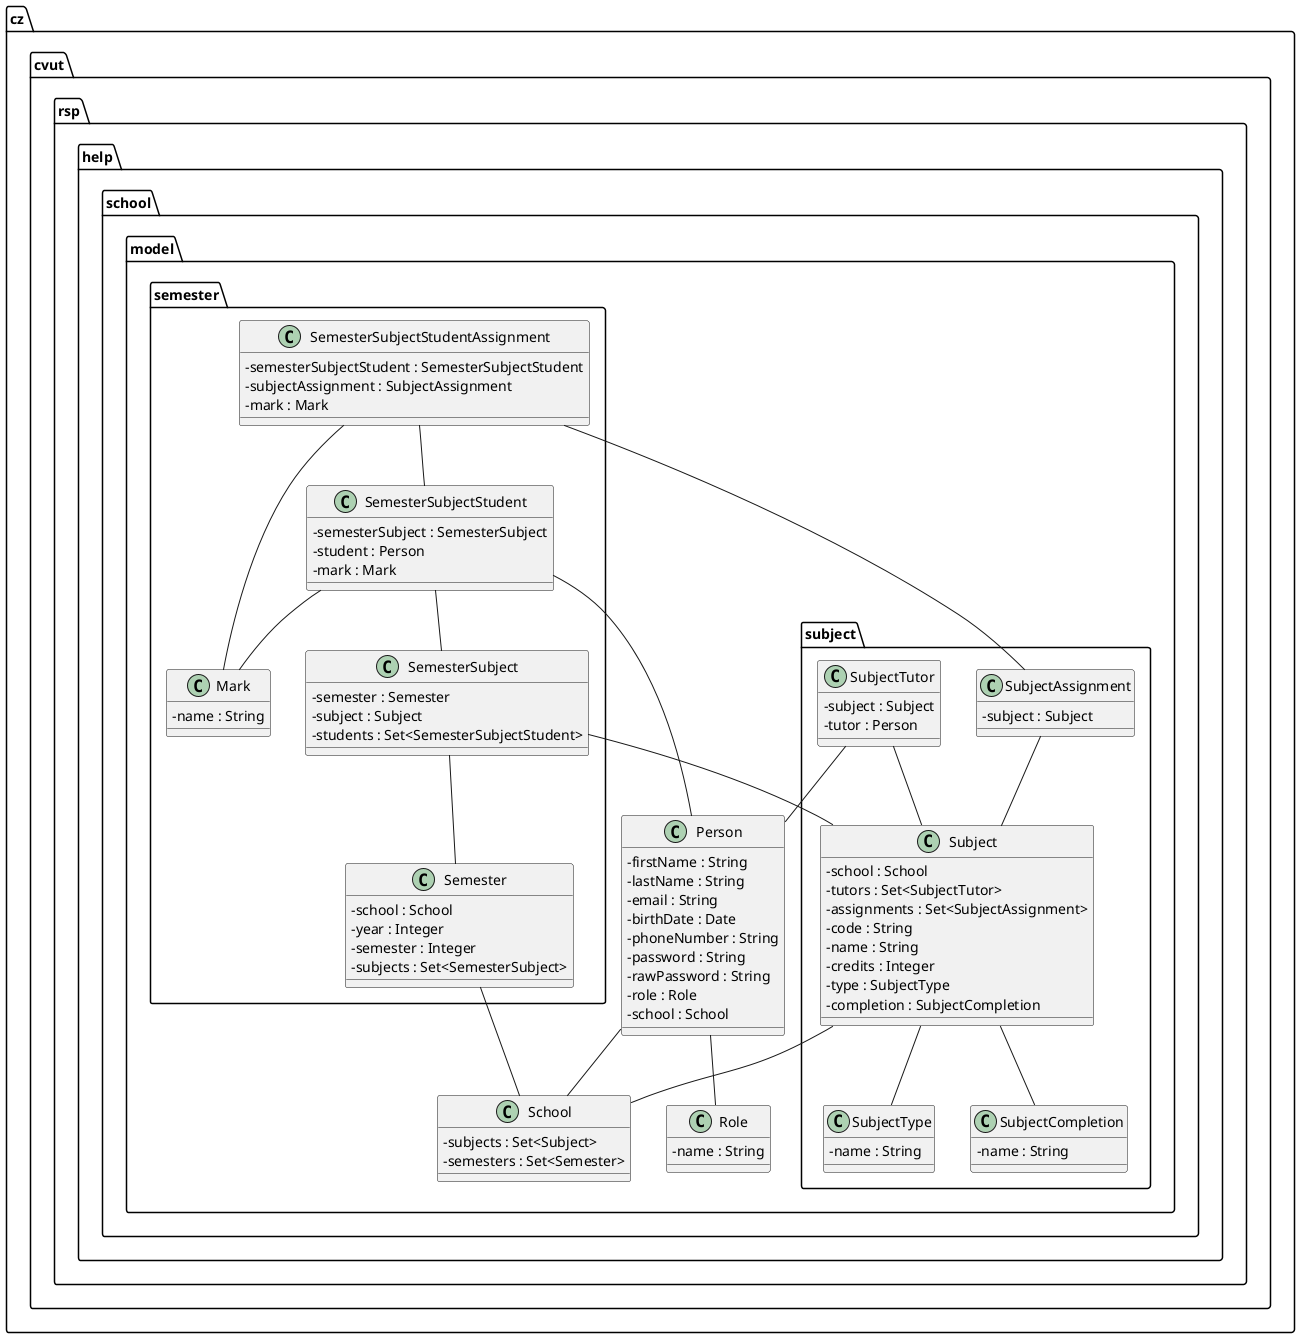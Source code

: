 @startuml
skinparam classAttributeIconSize 0
class cz.cvut.rsp.help.school.model.Person {
	-firstName : String
	-lastName : String
	-email : String
	-birthDate : Date
	-phoneNumber : String
	-password : String
	-rawPassword : String
	-role : Role
	-school : School
}
cz.cvut.rsp.help.school.model.Person -- cz.cvut.rsp.help.school.model.Role
cz.cvut.rsp.help.school.model.Person -- cz.cvut.rsp.help.school.model.School
class cz.cvut.rsp.help.school.model.Role {
	-name : String
}
class cz.cvut.rsp.help.school.model.subject.SubjectAssignment {
	-subject : Subject
}
cz.cvut.rsp.help.school.model.subject.SubjectAssignment -- cz.cvut.rsp.help.school.model.subject.Subject
class cz.cvut.rsp.help.school.model.subject.SubjectTutor {
	-subject : Subject
	-tutor : Person
}
cz.cvut.rsp.help.school.model.subject.SubjectTutor -- cz.cvut.rsp.help.school.model.subject.Subject
cz.cvut.rsp.help.school.model.subject.SubjectTutor -- cz.cvut.rsp.help.school.model.Person
class cz.cvut.rsp.help.school.model.subject.Subject {
	-school : School
	-tutors : Set<SubjectTutor>
	-assignments : Set<SubjectAssignment>
	-code : String
	-name : String
	-credits : Integer
	-type : SubjectType
	-completion : SubjectCompletion
}
cz.cvut.rsp.help.school.model.subject.Subject -- cz.cvut.rsp.help.school.model.School
cz.cvut.rsp.help.school.model.subject.Subject -- cz.cvut.rsp.help.school.model.subject.SubjectType
cz.cvut.rsp.help.school.model.subject.Subject -- cz.cvut.rsp.help.school.model.subject.SubjectCompletion
class cz.cvut.rsp.help.school.model.subject.SubjectCompletion {
	-name : String
}
class cz.cvut.rsp.help.school.model.subject.SubjectType {
	-name : String
}
class cz.cvut.rsp.help.school.model.School {
	-subjects : Set<Subject>
	-semesters : Set<Semester>
}
class cz.cvut.rsp.help.school.model.semester.SemesterSubject {
	-semester : Semester
	-subject : Subject
	-students : Set<SemesterSubjectStudent>
}
cz.cvut.rsp.help.school.model.semester.SemesterSubject -- cz.cvut.rsp.help.school.model.semester.Semester
cz.cvut.rsp.help.school.model.semester.SemesterSubject -- cz.cvut.rsp.help.school.model.subject.Subject
class cz.cvut.rsp.help.school.model.semester.SemesterSubjectStudent {
	-semesterSubject : SemesterSubject
	-student : Person
	-mark : Mark
}
cz.cvut.rsp.help.school.model.semester.SemesterSubjectStudent -- cz.cvut.rsp.help.school.model.semester.SemesterSubject
cz.cvut.rsp.help.school.model.semester.SemesterSubjectStudent -- cz.cvut.rsp.help.school.model.Person
cz.cvut.rsp.help.school.model.semester.SemesterSubjectStudent -- cz.cvut.rsp.help.school.model.semester.Mark
class cz.cvut.rsp.help.school.model.semester.Semester {
	-school : School
	-year : Integer
	-semester : Integer
	-subjects : Set<SemesterSubject>
}
cz.cvut.rsp.help.school.model.semester.Semester -- cz.cvut.rsp.help.school.model.School
class cz.cvut.rsp.help.school.model.semester.Mark {
	-name : String
}
class cz.cvut.rsp.help.school.model.semester.SemesterSubjectStudentAssignment {
	-semesterSubjectStudent : SemesterSubjectStudent
	-subjectAssignment : SubjectAssignment
	-mark : Mark
}
cz.cvut.rsp.help.school.model.semester.SemesterSubjectStudentAssignment -- cz.cvut.rsp.help.school.model.semester.SemesterSubjectStudent
cz.cvut.rsp.help.school.model.semester.SemesterSubjectStudentAssignment -- cz.cvut.rsp.help.school.model.subject.SubjectAssignment
cz.cvut.rsp.help.school.model.semester.SemesterSubjectStudentAssignment -- cz.cvut.rsp.help.school.model.semester.Mark
@enduml
